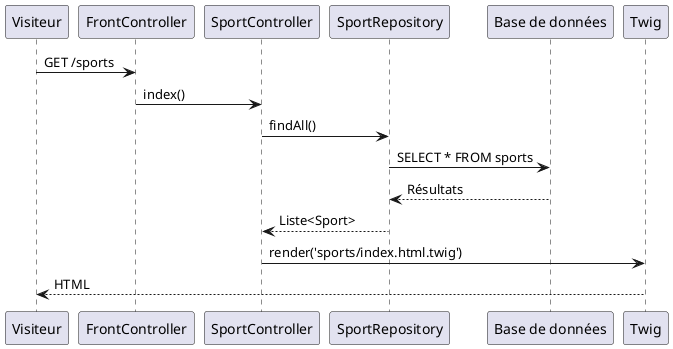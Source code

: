 @startuml
Visiteur -> "FrontController" : GET /sports
"FrontController" -> "SportController" : index()
"SportController" -> "SportRepository" : findAll()
"SportRepository" -> "Base de données" : SELECT * FROM sports
"Base de données" --> "SportRepository" : Résultats
"SportRepository" --> "SportController" : Liste<Sport>
"SportController" -> "Twig" : render('sports/index.html.twig')
"Twig" --> Visiteur : HTML
@enduml
